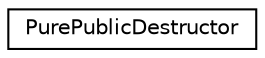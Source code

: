 digraph "Graphical Class Hierarchy"
{
  edge [fontname="Helvetica",fontsize="10",labelfontname="Helvetica",labelfontsize="10"];
  node [fontname="Helvetica",fontsize="10",shape=record];
  rankdir="LR";
  Node0 [label="PurePublicDestructor",height=0.2,width=0.4,color="black", fillcolor="white", style="filled",URL="$struct_pure_public_destructor.html"];
}
